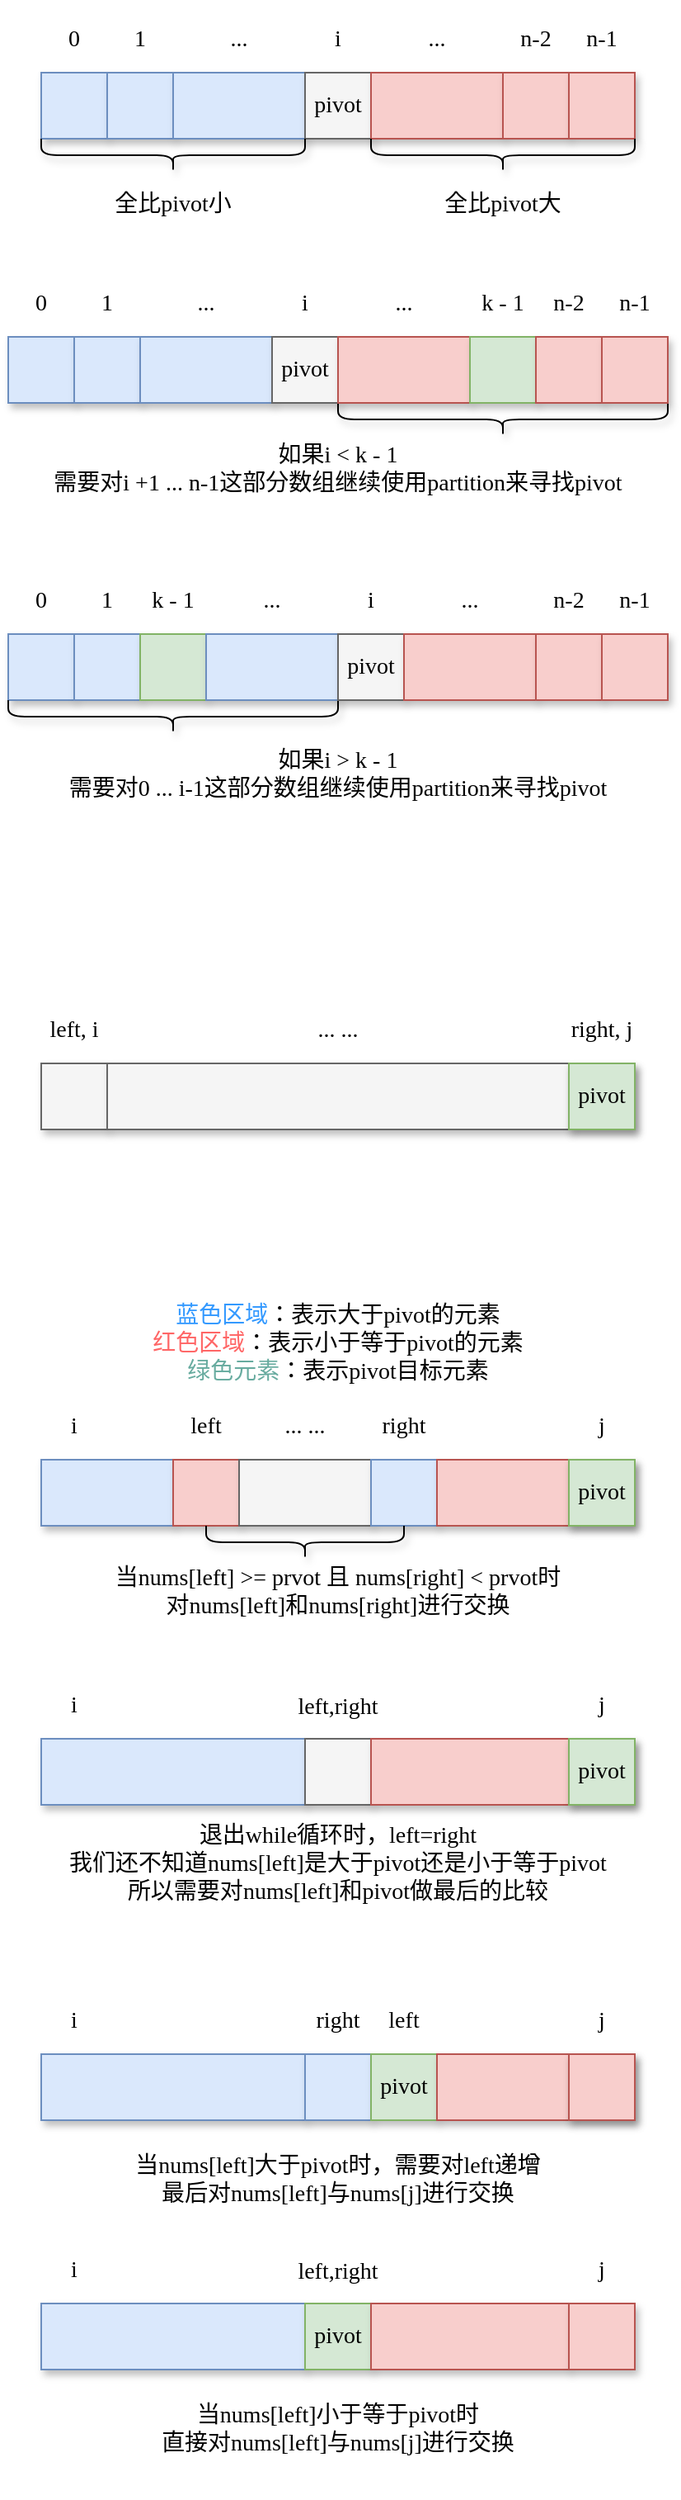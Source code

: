 <mxfile version="16.1.0" type="github">
  <diagram id="rwOtDcwWvdihoHaZgd4A" name="第 1 页">
    <mxGraphModel dx="947" dy="502" grid="1" gridSize="10" guides="1" tooltips="1" connect="1" arrows="1" fold="1" page="1" pageScale="1" pageWidth="827" pageHeight="1169" background="#ffffff" math="0" shadow="0">
      <root>
        <mxCell id="0" />
        <mxCell id="1" parent="0" />
        <mxCell id="vkc_qpuaFF8Upc0yJlBS-146" value="" style="rounded=0;whiteSpace=wrap;html=1;fillColor=#dae8fc;strokeColor=#6c8ebf;shadow=1;" vertex="1" parent="1">
          <mxGeometry x="240" y="1400" width="160" height="40" as="geometry" />
        </mxCell>
        <mxCell id="vkc_qpuaFF8Upc0yJlBS-147" value="" style="rounded=0;whiteSpace=wrap;html=1;fillColor=#dae8fc;strokeColor=#6c8ebf;shadow=1;" vertex="1" parent="1">
          <mxGeometry x="400" y="1400" width="40" height="40" as="geometry" />
        </mxCell>
        <mxCell id="vkc_qpuaFF8Upc0yJlBS-156" value="&lt;span style=&quot;font-family: &amp;#34;comic sans ms&amp;#34; ; font-size: 14px&quot;&gt;pivot&lt;/span&gt;" style="rounded=0;whiteSpace=wrap;html=1;fillColor=#d5e8d4;strokeColor=#82b366;shadow=1;" vertex="1" parent="1">
          <mxGeometry x="440" y="1400" width="40" height="40" as="geometry" />
        </mxCell>
        <mxCell id="vkc_qpuaFF8Upc0yJlBS-104" value="" style="rounded=0;whiteSpace=wrap;html=1;fillColor=#dae8fc;strokeColor=#6c8ebf;shadow=1;" vertex="1" parent="1">
          <mxGeometry x="240" y="1040" width="80" height="40" as="geometry" />
        </mxCell>
        <mxCell id="vkc_qpuaFF8Upc0yJlBS-112" value="" style="rounded=0;whiteSpace=wrap;html=1;fillColor=#f8cecc;strokeColor=#b85450;shadow=1;" vertex="1" parent="1">
          <mxGeometry x="320" y="1040" width="40" height="40" as="geometry" />
        </mxCell>
        <mxCell id="vkc_qpuaFF8Upc0yJlBS-105" value="" style="rounded=0;whiteSpace=wrap;html=1;fillColor=#f5f5f5;fontColor=#333333;strokeColor=#666666;shadow=1;" vertex="1" parent="1">
          <mxGeometry x="360" y="1040" width="80" height="40" as="geometry" />
        </mxCell>
        <mxCell id="vkc_qpuaFF8Upc0yJlBS-113" value="" style="rounded=0;whiteSpace=wrap;html=1;fillColor=#dae8fc;strokeColor=#6c8ebf;shadow=1;" vertex="1" parent="1">
          <mxGeometry x="440" y="1040" width="40" height="40" as="geometry" />
        </mxCell>
        <mxCell id="vkc_qpuaFF8Upc0yJlBS-111" value="" style="rounded=0;whiteSpace=wrap;html=1;fillColor=#f8cecc;strokeColor=#b85450;shadow=1;" vertex="1" parent="1">
          <mxGeometry x="480" y="1040" width="80" height="40" as="geometry" />
        </mxCell>
        <mxCell id="vkc_qpuaFF8Upc0yJlBS-43" value="" style="rounded=0;whiteSpace=wrap;html=1;fillColor=#dae8fc;strokeColor=#6c8ebf;shadow=1;" vertex="1" parent="1">
          <mxGeometry x="220" y="540" width="40" height="40" as="geometry" />
        </mxCell>
        <mxCell id="vkc_qpuaFF8Upc0yJlBS-44" value="" style="rounded=0;whiteSpace=wrap;html=1;fillColor=#dae8fc;strokeColor=#6c8ebf;shadow=1;" vertex="1" parent="1">
          <mxGeometry x="260" y="540" width="40" height="40" as="geometry" />
        </mxCell>
        <mxCell id="vkc_qpuaFF8Upc0yJlBS-60" value="" style="rounded=0;whiteSpace=wrap;html=1;fillColor=#d5e8d4;strokeColor=#82b366;shadow=1;" vertex="1" parent="1">
          <mxGeometry x="300" y="540" width="40" height="40" as="geometry" />
        </mxCell>
        <mxCell id="vkc_qpuaFF8Upc0yJlBS-1" value="" style="rounded=0;whiteSpace=wrap;html=1;fillColor=#dae8fc;strokeColor=#6c8ebf;shadow=1;" vertex="1" parent="1">
          <mxGeometry x="240" y="200" width="40" height="40" as="geometry" />
        </mxCell>
        <mxCell id="vkc_qpuaFF8Upc0yJlBS-5" value="" style="rounded=0;whiteSpace=wrap;html=1;fillColor=#dae8fc;strokeColor=#6c8ebf;shadow=1;" vertex="1" parent="1">
          <mxGeometry x="280" y="200" width="40" height="40" as="geometry" />
        </mxCell>
        <mxCell id="vkc_qpuaFF8Upc0yJlBS-6" value="" style="rounded=0;whiteSpace=wrap;html=1;fillColor=#dae8fc;strokeColor=#6c8ebf;shadow=1;" vertex="1" parent="1">
          <mxGeometry x="320" y="200" width="80" height="40" as="geometry" />
        </mxCell>
        <mxCell id="vkc_qpuaFF8Upc0yJlBS-2" value="" style="rounded=0;whiteSpace=wrap;html=1;fillColor=#f5f5f5;fontColor=#333333;strokeColor=#666666;shadow=1;" vertex="1" parent="1">
          <mxGeometry x="400" y="200" width="40" height="40" as="geometry" />
        </mxCell>
        <mxCell id="vkc_qpuaFF8Upc0yJlBS-8" value="" style="rounded=0;whiteSpace=wrap;html=1;fillColor=#f8cecc;strokeColor=#b85450;shadow=1;" vertex="1" parent="1">
          <mxGeometry x="440" y="200" width="80" height="40" as="geometry" />
        </mxCell>
        <mxCell id="vkc_qpuaFF8Upc0yJlBS-9" value="" style="rounded=0;whiteSpace=wrap;html=1;fillColor=#f8cecc;strokeColor=#b85450;shadow=1;" vertex="1" parent="1">
          <mxGeometry x="520" y="200" width="40" height="40" as="geometry" />
        </mxCell>
        <mxCell id="vkc_qpuaFF8Upc0yJlBS-10" value="" style="rounded=0;whiteSpace=wrap;html=1;fillColor=#f8cecc;strokeColor=#b85450;shadow=1;" vertex="1" parent="1">
          <mxGeometry x="560" y="200" width="40" height="40" as="geometry" />
        </mxCell>
        <mxCell id="vkc_qpuaFF8Upc0yJlBS-11" value="0" style="text;html=1;strokeColor=none;fillColor=none;align=center;verticalAlign=middle;whiteSpace=wrap;rounded=0;shadow=1;fontFamily=Comic Sans MS;fontSize=14;" vertex="1" parent="1">
          <mxGeometry x="240" y="160" width="40" height="40" as="geometry" />
        </mxCell>
        <mxCell id="vkc_qpuaFF8Upc0yJlBS-12" value="1" style="text;html=1;strokeColor=none;fillColor=none;align=center;verticalAlign=middle;whiteSpace=wrap;rounded=0;shadow=1;fontFamily=Comic Sans MS;fontSize=14;" vertex="1" parent="1">
          <mxGeometry x="280" y="160" width="40" height="40" as="geometry" />
        </mxCell>
        <mxCell id="vkc_qpuaFF8Upc0yJlBS-14" value="..." style="text;html=1;strokeColor=none;fillColor=none;align=center;verticalAlign=middle;whiteSpace=wrap;rounded=0;shadow=1;fontFamily=Comic Sans MS;fontSize=14;" vertex="1" parent="1">
          <mxGeometry x="320" y="160" width="80" height="40" as="geometry" />
        </mxCell>
        <mxCell id="vkc_qpuaFF8Upc0yJlBS-15" value="i" style="text;html=1;strokeColor=none;fillColor=none;align=center;verticalAlign=middle;whiteSpace=wrap;rounded=0;shadow=1;fontFamily=Comic Sans MS;fontSize=14;" vertex="1" parent="1">
          <mxGeometry x="400" y="160" width="40" height="40" as="geometry" />
        </mxCell>
        <mxCell id="vkc_qpuaFF8Upc0yJlBS-16" value="..." style="text;html=1;strokeColor=none;fillColor=none;align=center;verticalAlign=middle;whiteSpace=wrap;rounded=0;shadow=1;fontFamily=Comic Sans MS;fontSize=14;" vertex="1" parent="1">
          <mxGeometry x="440" y="160" width="80" height="40" as="geometry" />
        </mxCell>
        <mxCell id="vkc_qpuaFF8Upc0yJlBS-18" value="n-2" style="text;html=1;strokeColor=none;fillColor=none;align=center;verticalAlign=middle;whiteSpace=wrap;rounded=0;shadow=1;fontFamily=Comic Sans MS;fontSize=14;" vertex="1" parent="1">
          <mxGeometry x="520" y="160" width="40" height="40" as="geometry" />
        </mxCell>
        <mxCell id="vkc_qpuaFF8Upc0yJlBS-19" value="n-1" style="text;html=1;strokeColor=none;fillColor=none;align=center;verticalAlign=middle;whiteSpace=wrap;rounded=0;shadow=1;fontFamily=Comic Sans MS;fontSize=14;" vertex="1" parent="1">
          <mxGeometry x="560" y="160" width="40" height="40" as="geometry" />
        </mxCell>
        <mxCell id="vkc_qpuaFF8Upc0yJlBS-4" value="&lt;div class=&quot;okr-block-clipboard&quot;&gt;&lt;/div&gt;&lt;div&gt;&lt;font face=&quot;Comic Sans MS&quot; style=&quot;font-size: 14px&quot;&gt;pivot&lt;/font&gt;&lt;/div&gt;" style="text;html=1;strokeColor=none;fillColor=none;align=center;verticalAlign=middle;whiteSpace=wrap;rounded=0;shadow=1;" vertex="1" parent="1">
          <mxGeometry x="400" y="200" width="40" height="40" as="geometry" />
        </mxCell>
        <mxCell id="vkc_qpuaFF8Upc0yJlBS-20" value="" style="shape=curlyBracket;whiteSpace=wrap;html=1;rounded=1;shadow=1;fontFamily=Comic Sans MS;fontSize=14;rotation=-90;" vertex="1" parent="1">
          <mxGeometry x="510" y="310" width="20" height="200" as="geometry" />
        </mxCell>
        <mxCell id="vkc_qpuaFF8Upc0yJlBS-21" value="如果i &amp;lt; k - 1&lt;br&gt;需要对i +1 ... n-1这部分数组继续使用&lt;span&gt;partition来寻找&lt;/span&gt;pivot&lt;div class=&quot;okr-block-clipboard&quot;&gt;&lt;/div&gt;" style="text;html=1;strokeColor=none;fillColor=none;align=center;verticalAlign=middle;whiteSpace=wrap;rounded=0;shadow=1;fontFamily=Comic Sans MS;fontSize=14;" vertex="1" parent="1">
          <mxGeometry x="220" y="420" width="400" height="40" as="geometry" />
        </mxCell>
        <mxCell id="vkc_qpuaFF8Upc0yJlBS-22" value="" style="rounded=0;whiteSpace=wrap;html=1;fillColor=#dae8fc;strokeColor=#6c8ebf;shadow=1;" vertex="1" parent="1">
          <mxGeometry x="220" y="360" width="40" height="40" as="geometry" />
        </mxCell>
        <mxCell id="vkc_qpuaFF8Upc0yJlBS-23" value="" style="rounded=0;whiteSpace=wrap;html=1;fillColor=#dae8fc;strokeColor=#6c8ebf;shadow=1;" vertex="1" parent="1">
          <mxGeometry x="260" y="360" width="40" height="40" as="geometry" />
        </mxCell>
        <mxCell id="vkc_qpuaFF8Upc0yJlBS-24" value="" style="rounded=0;whiteSpace=wrap;html=1;fillColor=#dae8fc;strokeColor=#6c8ebf;shadow=1;" vertex="1" parent="1">
          <mxGeometry x="300" y="360" width="80" height="40" as="geometry" />
        </mxCell>
        <mxCell id="vkc_qpuaFF8Upc0yJlBS-25" value="" style="rounded=0;whiteSpace=wrap;html=1;fillColor=#f5f5f5;fontColor=#333333;strokeColor=#666666;shadow=1;" vertex="1" parent="1">
          <mxGeometry x="380" y="360" width="40" height="40" as="geometry" />
        </mxCell>
        <mxCell id="vkc_qpuaFF8Upc0yJlBS-26" value="" style="rounded=0;whiteSpace=wrap;html=1;fillColor=#f8cecc;strokeColor=#b85450;shadow=1;" vertex="1" parent="1">
          <mxGeometry x="420" y="360" width="80" height="40" as="geometry" />
        </mxCell>
        <mxCell id="vkc_qpuaFF8Upc0yJlBS-29" value="0" style="text;html=1;strokeColor=none;fillColor=none;align=center;verticalAlign=middle;whiteSpace=wrap;rounded=0;shadow=1;fontFamily=Comic Sans MS;fontSize=14;" vertex="1" parent="1">
          <mxGeometry x="220" y="320" width="40" height="40" as="geometry" />
        </mxCell>
        <mxCell id="vkc_qpuaFF8Upc0yJlBS-30" value="1" style="text;html=1;strokeColor=none;fillColor=none;align=center;verticalAlign=middle;whiteSpace=wrap;rounded=0;shadow=1;fontFamily=Comic Sans MS;fontSize=14;" vertex="1" parent="1">
          <mxGeometry x="260" y="320" width="40" height="40" as="geometry" />
        </mxCell>
        <mxCell id="vkc_qpuaFF8Upc0yJlBS-31" value="..." style="text;html=1;strokeColor=none;fillColor=none;align=center;verticalAlign=middle;whiteSpace=wrap;rounded=0;shadow=1;fontFamily=Comic Sans MS;fontSize=14;" vertex="1" parent="1">
          <mxGeometry x="300" y="320" width="80" height="40" as="geometry" />
        </mxCell>
        <mxCell id="vkc_qpuaFF8Upc0yJlBS-32" value="i" style="text;html=1;strokeColor=none;fillColor=none;align=center;verticalAlign=middle;whiteSpace=wrap;rounded=0;shadow=1;fontFamily=Comic Sans MS;fontSize=14;" vertex="1" parent="1">
          <mxGeometry x="380" y="320" width="40" height="40" as="geometry" />
        </mxCell>
        <mxCell id="vkc_qpuaFF8Upc0yJlBS-33" value="..." style="text;html=1;strokeColor=none;fillColor=none;align=center;verticalAlign=middle;whiteSpace=wrap;rounded=0;shadow=1;fontFamily=Comic Sans MS;fontSize=14;" vertex="1" parent="1">
          <mxGeometry x="420" y="320" width="80" height="40" as="geometry" />
        </mxCell>
        <mxCell id="vkc_qpuaFF8Upc0yJlBS-34" value="n-2" style="text;html=1;strokeColor=none;fillColor=none;align=center;verticalAlign=middle;whiteSpace=wrap;rounded=0;shadow=1;fontFamily=Comic Sans MS;fontSize=14;" vertex="1" parent="1">
          <mxGeometry x="540" y="320" width="40" height="40" as="geometry" />
        </mxCell>
        <mxCell id="vkc_qpuaFF8Upc0yJlBS-35" value="n-1" style="text;html=1;strokeColor=none;fillColor=none;align=center;verticalAlign=middle;whiteSpace=wrap;rounded=0;shadow=1;fontFamily=Comic Sans MS;fontSize=14;" vertex="1" parent="1">
          <mxGeometry x="580" y="320" width="40" height="40" as="geometry" />
        </mxCell>
        <mxCell id="vkc_qpuaFF8Upc0yJlBS-36" value="&lt;div class=&quot;okr-block-clipboard&quot;&gt;&lt;/div&gt;&lt;div&gt;&lt;font face=&quot;Comic Sans MS&quot; style=&quot;font-size: 14px&quot;&gt;pivot&lt;/font&gt;&lt;/div&gt;" style="text;html=1;strokeColor=none;fillColor=none;align=center;verticalAlign=middle;whiteSpace=wrap;rounded=0;shadow=1;" vertex="1" parent="1">
          <mxGeometry x="380" y="360" width="40" height="40" as="geometry" />
        </mxCell>
        <mxCell id="vkc_qpuaFF8Upc0yJlBS-38" value="" style="rounded=0;whiteSpace=wrap;html=1;fillColor=#d5e8d4;strokeColor=#82b366;shadow=1;" vertex="1" parent="1">
          <mxGeometry x="500" y="360" width="40" height="40" as="geometry" />
        </mxCell>
        <mxCell id="vkc_qpuaFF8Upc0yJlBS-27" value="" style="rounded=0;whiteSpace=wrap;html=1;fillColor=#f8cecc;strokeColor=#b85450;shadow=1;" vertex="1" parent="1">
          <mxGeometry x="540" y="360" width="40" height="40" as="geometry" />
        </mxCell>
        <mxCell id="vkc_qpuaFF8Upc0yJlBS-28" value="" style="rounded=0;whiteSpace=wrap;html=1;fillColor=#f8cecc;strokeColor=#b85450;shadow=1;" vertex="1" parent="1">
          <mxGeometry x="580" y="360" width="40" height="40" as="geometry" />
        </mxCell>
        <mxCell id="vkc_qpuaFF8Upc0yJlBS-39" value="k - 1" style="text;html=1;strokeColor=none;fillColor=none;align=center;verticalAlign=middle;whiteSpace=wrap;rounded=0;shadow=1;fontFamily=Comic Sans MS;fontSize=14;" vertex="1" parent="1">
          <mxGeometry x="500" y="320" width="40" height="40" as="geometry" />
        </mxCell>
        <mxCell id="vkc_qpuaFF8Upc0yJlBS-41" value="" style="shape=curlyBracket;whiteSpace=wrap;html=1;rounded=1;shadow=1;fontFamily=Comic Sans MS;fontSize=14;rotation=-90;" vertex="1" parent="1">
          <mxGeometry x="310" y="490" width="20" height="200" as="geometry" />
        </mxCell>
        <mxCell id="vkc_qpuaFF8Upc0yJlBS-42" value="如果i &amp;gt; k - 1&lt;br&gt;需要对0 ... i-1这部分数组继续使用&lt;span&gt;partition来寻找&lt;/span&gt;pivot&lt;div class=&quot;okr-block-clipboard&quot;&gt;&lt;/div&gt;" style="text;html=1;strokeColor=none;fillColor=none;align=center;verticalAlign=middle;whiteSpace=wrap;rounded=0;shadow=1;fontFamily=Comic Sans MS;fontSize=14;" vertex="1" parent="1">
          <mxGeometry x="220" y="605" width="400" height="40" as="geometry" />
        </mxCell>
        <mxCell id="vkc_qpuaFF8Upc0yJlBS-45" value="" style="rounded=0;whiteSpace=wrap;html=1;fillColor=#dae8fc;strokeColor=#6c8ebf;shadow=1;" vertex="1" parent="1">
          <mxGeometry x="340" y="540" width="80" height="40" as="geometry" />
        </mxCell>
        <mxCell id="vkc_qpuaFF8Upc0yJlBS-46" value="" style="rounded=0;whiteSpace=wrap;html=1;fillColor=#f5f5f5;fontColor=#333333;strokeColor=#666666;shadow=1;" vertex="1" parent="1">
          <mxGeometry x="420" y="540" width="40" height="40" as="geometry" />
        </mxCell>
        <mxCell id="vkc_qpuaFF8Upc0yJlBS-47" value="" style="rounded=0;whiteSpace=wrap;html=1;fillColor=#f8cecc;strokeColor=#b85450;shadow=1;" vertex="1" parent="1">
          <mxGeometry x="460" y="540" width="80" height="40" as="geometry" />
        </mxCell>
        <mxCell id="vkc_qpuaFF8Upc0yJlBS-48" value="0" style="text;html=1;strokeColor=none;fillColor=none;align=center;verticalAlign=middle;whiteSpace=wrap;rounded=0;shadow=1;fontFamily=Comic Sans MS;fontSize=14;" vertex="1" parent="1">
          <mxGeometry x="220" y="500" width="40" height="40" as="geometry" />
        </mxCell>
        <mxCell id="vkc_qpuaFF8Upc0yJlBS-49" value="1" style="text;html=1;strokeColor=none;fillColor=none;align=center;verticalAlign=middle;whiteSpace=wrap;rounded=0;shadow=1;fontFamily=Comic Sans MS;fontSize=14;" vertex="1" parent="1">
          <mxGeometry x="260" y="500" width="40" height="40" as="geometry" />
        </mxCell>
        <mxCell id="vkc_qpuaFF8Upc0yJlBS-50" value="..." style="text;html=1;strokeColor=none;fillColor=none;align=center;verticalAlign=middle;whiteSpace=wrap;rounded=0;shadow=1;fontFamily=Comic Sans MS;fontSize=14;" vertex="1" parent="1">
          <mxGeometry x="340" y="500" width="80" height="40" as="geometry" />
        </mxCell>
        <mxCell id="vkc_qpuaFF8Upc0yJlBS-51" value="i" style="text;html=1;strokeColor=none;fillColor=none;align=center;verticalAlign=middle;whiteSpace=wrap;rounded=0;shadow=1;fontFamily=Comic Sans MS;fontSize=14;" vertex="1" parent="1">
          <mxGeometry x="420" y="500" width="40" height="40" as="geometry" />
        </mxCell>
        <mxCell id="vkc_qpuaFF8Upc0yJlBS-52" value="..." style="text;html=1;strokeColor=none;fillColor=none;align=center;verticalAlign=middle;whiteSpace=wrap;rounded=0;shadow=1;fontFamily=Comic Sans MS;fontSize=14;" vertex="1" parent="1">
          <mxGeometry x="460" y="500" width="80" height="40" as="geometry" />
        </mxCell>
        <mxCell id="vkc_qpuaFF8Upc0yJlBS-53" value="n-2" style="text;html=1;strokeColor=none;fillColor=none;align=center;verticalAlign=middle;whiteSpace=wrap;rounded=0;shadow=1;fontFamily=Comic Sans MS;fontSize=14;" vertex="1" parent="1">
          <mxGeometry x="540" y="500" width="40" height="40" as="geometry" />
        </mxCell>
        <mxCell id="vkc_qpuaFF8Upc0yJlBS-54" value="n-1" style="text;html=1;strokeColor=none;fillColor=none;align=center;verticalAlign=middle;whiteSpace=wrap;rounded=0;shadow=1;fontFamily=Comic Sans MS;fontSize=14;" vertex="1" parent="1">
          <mxGeometry x="580" y="500" width="40" height="40" as="geometry" />
        </mxCell>
        <mxCell id="vkc_qpuaFF8Upc0yJlBS-55" value="&lt;div class=&quot;okr-block-clipboard&quot;&gt;&lt;/div&gt;&lt;div&gt;&lt;font face=&quot;Comic Sans MS&quot; style=&quot;font-size: 14px&quot;&gt;pivot&lt;/font&gt;&lt;/div&gt;" style="text;html=1;strokeColor=none;fillColor=none;align=center;verticalAlign=middle;whiteSpace=wrap;rounded=0;shadow=1;" vertex="1" parent="1">
          <mxGeometry x="420" y="540" width="40" height="40" as="geometry" />
        </mxCell>
        <mxCell id="vkc_qpuaFF8Upc0yJlBS-57" value="" style="rounded=0;whiteSpace=wrap;html=1;fillColor=#f8cecc;strokeColor=#b85450;shadow=1;" vertex="1" parent="1">
          <mxGeometry x="540" y="540" width="40" height="40" as="geometry" />
        </mxCell>
        <mxCell id="vkc_qpuaFF8Upc0yJlBS-58" value="" style="rounded=0;whiteSpace=wrap;html=1;fillColor=#f8cecc;strokeColor=#b85450;shadow=1;" vertex="1" parent="1">
          <mxGeometry x="580" y="540" width="40" height="40" as="geometry" />
        </mxCell>
        <mxCell id="vkc_qpuaFF8Upc0yJlBS-59" value="k - 1" style="text;html=1;strokeColor=none;fillColor=none;align=center;verticalAlign=middle;whiteSpace=wrap;rounded=0;shadow=1;fontFamily=Comic Sans MS;fontSize=14;" vertex="1" parent="1">
          <mxGeometry x="300" y="500" width="40" height="40" as="geometry" />
        </mxCell>
        <mxCell id="vkc_qpuaFF8Upc0yJlBS-61" value="" style="shape=curlyBracket;whiteSpace=wrap;html=1;rounded=1;shadow=1;fontFamily=Comic Sans MS;fontSize=14;rotation=-90;" vertex="1" parent="1">
          <mxGeometry x="310" y="170" width="20" height="160" as="geometry" />
        </mxCell>
        <mxCell id="vkc_qpuaFF8Upc0yJlBS-62" value="" style="shape=curlyBracket;whiteSpace=wrap;html=1;rounded=1;shadow=1;fontFamily=Comic Sans MS;fontSize=14;rotation=-90;" vertex="1" parent="1">
          <mxGeometry x="510" y="170" width="20" height="160" as="geometry" />
        </mxCell>
        <mxCell id="vkc_qpuaFF8Upc0yJlBS-63" value="全比pivot小" style="text;html=1;strokeColor=none;fillColor=none;align=center;verticalAlign=middle;whiteSpace=wrap;rounded=0;shadow=1;fontFamily=Comic Sans MS;fontSize=14;" vertex="1" parent="1">
          <mxGeometry x="240" y="260" width="160" height="40" as="geometry" />
        </mxCell>
        <mxCell id="vkc_qpuaFF8Upc0yJlBS-64" value="全比pivot大" style="text;html=1;strokeColor=none;fillColor=none;align=center;verticalAlign=middle;whiteSpace=wrap;rounded=0;shadow=1;fontFamily=Comic Sans MS;fontSize=14;" vertex="1" parent="1">
          <mxGeometry x="440" y="260" width="160" height="40" as="geometry" />
        </mxCell>
        <mxCell id="vkc_qpuaFF8Upc0yJlBS-84" value="" style="rounded=0;whiteSpace=wrap;html=1;fillColor=#f5f5f5;strokeColor=#666666;shadow=1;fontColor=#333333;" vertex="1" parent="1">
          <mxGeometry x="240" y="800" width="40" height="40" as="geometry" />
        </mxCell>
        <mxCell id="vkc_qpuaFF8Upc0yJlBS-87" value="" style="rounded=0;whiteSpace=wrap;html=1;fillColor=#f5f5f5;fontColor=#333333;strokeColor=#666666;shadow=1;" vertex="1" parent="1">
          <mxGeometry x="280" y="800" width="280" height="40" as="geometry" />
        </mxCell>
        <mxCell id="vkc_qpuaFF8Upc0yJlBS-93" value="left, i" style="text;html=1;strokeColor=none;fillColor=none;align=center;verticalAlign=middle;whiteSpace=wrap;rounded=0;shadow=1;fontFamily=Comic Sans MS;fontSize=14;" vertex="1" parent="1">
          <mxGeometry x="220" y="760" width="80" height="40" as="geometry" />
        </mxCell>
        <mxCell id="vkc_qpuaFF8Upc0yJlBS-94" value="... ..." style="text;html=1;strokeColor=none;fillColor=none;align=center;verticalAlign=middle;whiteSpace=wrap;rounded=0;shadow=1;fontFamily=Comic Sans MS;fontSize=14;" vertex="1" parent="1">
          <mxGeometry x="280" y="760" width="280" height="40" as="geometry" />
        </mxCell>
        <mxCell id="vkc_qpuaFF8Upc0yJlBS-95" value="right, j" style="text;html=1;strokeColor=none;fillColor=none;align=center;verticalAlign=middle;whiteSpace=wrap;rounded=0;shadow=1;fontFamily=Comic Sans MS;fontSize=14;" vertex="1" parent="1">
          <mxGeometry x="540" y="760" width="80" height="40" as="geometry" />
        </mxCell>
        <mxCell id="vkc_qpuaFF8Upc0yJlBS-103" value="" style="rounded=0;whiteSpace=wrap;html=1;fillColor=#e1d5e7;strokeColor=#9673a6;shadow=1;" vertex="1" parent="1">
          <mxGeometry x="560" y="800" width="40" height="40" as="geometry" />
        </mxCell>
        <mxCell id="vkc_qpuaFF8Upc0yJlBS-98" value="&lt;div class=&quot;okr-block-clipboard&quot;&gt;&lt;/div&gt;&lt;div&gt;&lt;font face=&quot;Comic Sans MS&quot; style=&quot;font-size: 14px&quot;&gt;pivot&lt;/font&gt;&lt;/div&gt;" style="text;html=1;strokeColor=#82b366;fillColor=#d5e8d4;align=center;verticalAlign=middle;whiteSpace=wrap;rounded=0;shadow=1;" vertex="1" parent="1">
          <mxGeometry x="560" y="800" width="40" height="40" as="geometry" />
        </mxCell>
        <mxCell id="vkc_qpuaFF8Upc0yJlBS-106" value="left" style="text;html=1;strokeColor=none;fillColor=none;align=center;verticalAlign=middle;whiteSpace=wrap;rounded=0;shadow=1;fontFamily=Comic Sans MS;fontSize=14;" vertex="1" parent="1">
          <mxGeometry x="320" y="1000" width="40" height="40" as="geometry" />
        </mxCell>
        <mxCell id="vkc_qpuaFF8Upc0yJlBS-107" value="... ..." style="text;html=1;strokeColor=none;fillColor=none;align=center;verticalAlign=middle;whiteSpace=wrap;rounded=0;shadow=1;fontFamily=Comic Sans MS;fontSize=14;" vertex="1" parent="1">
          <mxGeometry x="360" y="1000" width="80" height="40" as="geometry" />
        </mxCell>
        <mxCell id="vkc_qpuaFF8Upc0yJlBS-108" value="right" style="text;html=1;strokeColor=none;fillColor=none;align=center;verticalAlign=middle;whiteSpace=wrap;rounded=0;shadow=1;fontFamily=Comic Sans MS;fontSize=14;" vertex="1" parent="1">
          <mxGeometry x="440" y="1000" width="40" height="40" as="geometry" />
        </mxCell>
        <mxCell id="vkc_qpuaFF8Upc0yJlBS-109" value="" style="rounded=0;whiteSpace=wrap;html=1;fillColor=#e1d5e7;strokeColor=#9673a6;shadow=1;" vertex="1" parent="1">
          <mxGeometry x="560" y="1040" width="40" height="40" as="geometry" />
        </mxCell>
        <mxCell id="vkc_qpuaFF8Upc0yJlBS-110" value="&lt;div class=&quot;okr-block-clipboard&quot;&gt;&lt;/div&gt;&lt;div&gt;&lt;font face=&quot;Comic Sans MS&quot; style=&quot;font-size: 14px&quot;&gt;pivot&lt;/font&gt;&lt;/div&gt;" style="text;html=1;strokeColor=#82b366;fillColor=#d5e8d4;align=center;verticalAlign=middle;whiteSpace=wrap;rounded=0;shadow=1;" vertex="1" parent="1">
          <mxGeometry x="560" y="1040" width="40" height="40" as="geometry" />
        </mxCell>
        <mxCell id="vkc_qpuaFF8Upc0yJlBS-114" value="" style="shape=curlyBracket;whiteSpace=wrap;html=1;rounded=1;shadow=1;fontFamily=Comic Sans MS;fontSize=14;rotation=-90;" vertex="1" parent="1">
          <mxGeometry x="390" y="1030" width="20" height="120" as="geometry" />
        </mxCell>
        <mxCell id="vkc_qpuaFF8Upc0yJlBS-115" value="当nums[left] &amp;gt;= prvot 且 nums[right] &amp;lt; prvot时&lt;br&gt;对nums[left]和nums[right]进行交换" style="text;html=1;strokeColor=none;fillColor=none;align=center;verticalAlign=middle;whiteSpace=wrap;rounded=0;shadow=1;fontFamily=Comic Sans MS;fontSize=14;" vertex="1" parent="1">
          <mxGeometry x="240" y="1100" width="360" height="40" as="geometry" />
        </mxCell>
        <mxCell id="vkc_qpuaFF8Upc0yJlBS-117" value="j" style="text;html=1;strokeColor=none;fillColor=none;align=center;verticalAlign=middle;whiteSpace=wrap;rounded=0;shadow=1;fontFamily=Comic Sans MS;fontSize=14;" vertex="1" parent="1">
          <mxGeometry x="560" y="1000" width="40" height="40" as="geometry" />
        </mxCell>
        <mxCell id="vkc_qpuaFF8Upc0yJlBS-121" value="&lt;div class=&quot;okr-block-clipboard&quot;&gt;&lt;/div&gt;&lt;div&gt;&lt;font color=&quot;#3399ff&quot;&gt;蓝色区域&lt;/font&gt;：表示大于pivot的元素&lt;br&gt;&lt;/div&gt;&lt;div&gt;&lt;font color=&quot;#ff6666&quot;&gt;红色区域&lt;/font&gt;：表示小于等于pivot的元素&lt;br&gt;&lt;/div&gt;&lt;div&gt;&lt;font color=&quot;#67ab9f&quot;&gt;绿色元素&lt;/font&gt;：表示pivot目标元素&lt;/div&gt;" style="text;html=1;strokeColor=none;fillColor=none;align=center;verticalAlign=middle;whiteSpace=wrap;rounded=0;shadow=1;fontFamily=Comic Sans MS;fontSize=14;" vertex="1" parent="1">
          <mxGeometry x="280" y="930" width="280" height="80" as="geometry" />
        </mxCell>
        <mxCell id="vkc_qpuaFF8Upc0yJlBS-122" value="" style="rounded=0;whiteSpace=wrap;html=1;fillColor=#dae8fc;strokeColor=#6c8ebf;shadow=1;" vertex="1" parent="1">
          <mxGeometry x="240" y="1209" width="160" height="40" as="geometry" />
        </mxCell>
        <mxCell id="vkc_qpuaFF8Upc0yJlBS-124" value="" style="rounded=0;whiteSpace=wrap;html=1;fillColor=#f5f5f5;fontColor=#333333;strokeColor=#666666;shadow=1;" vertex="1" parent="1">
          <mxGeometry x="400" y="1209" width="40" height="40" as="geometry" />
        </mxCell>
        <mxCell id="vkc_qpuaFF8Upc0yJlBS-126" value="" style="rounded=0;whiteSpace=wrap;html=1;fillColor=#f8cecc;strokeColor=#b85450;shadow=1;" vertex="1" parent="1">
          <mxGeometry x="440" y="1209" width="120" height="40" as="geometry" />
        </mxCell>
        <mxCell id="vkc_qpuaFF8Upc0yJlBS-129" value="left,right" style="text;html=1;strokeColor=none;fillColor=none;align=center;verticalAlign=middle;whiteSpace=wrap;rounded=0;shadow=1;fontFamily=Comic Sans MS;fontSize=14;" vertex="1" parent="1">
          <mxGeometry x="380" y="1169" width="80" height="41" as="geometry" />
        </mxCell>
        <mxCell id="vkc_qpuaFF8Upc0yJlBS-130" value="" style="rounded=0;whiteSpace=wrap;html=1;fillColor=#e1d5e7;strokeColor=#9673a6;shadow=1;" vertex="1" parent="1">
          <mxGeometry x="560" y="1209" width="40" height="40" as="geometry" />
        </mxCell>
        <mxCell id="vkc_qpuaFF8Upc0yJlBS-131" value="&lt;div class=&quot;okr-block-clipboard&quot;&gt;&lt;/div&gt;&lt;div&gt;&lt;font face=&quot;Comic Sans MS&quot; style=&quot;font-size: 14px&quot;&gt;pivot&lt;/font&gt;&lt;/div&gt;" style="text;html=1;strokeColor=#82b366;fillColor=#d5e8d4;align=center;verticalAlign=middle;whiteSpace=wrap;rounded=0;shadow=1;" vertex="1" parent="1">
          <mxGeometry x="560" y="1209" width="40" height="40" as="geometry" />
        </mxCell>
        <mxCell id="vkc_qpuaFF8Upc0yJlBS-134" value="j" style="text;html=1;strokeColor=none;fillColor=none;align=center;verticalAlign=middle;whiteSpace=wrap;rounded=0;shadow=1;fontFamily=Comic Sans MS;fontSize=14;" vertex="1" parent="1">
          <mxGeometry x="560" y="1169" width="40" height="40" as="geometry" />
        </mxCell>
        <mxCell id="vkc_qpuaFF8Upc0yJlBS-135" value="i" style="text;html=1;strokeColor=none;fillColor=none;align=center;verticalAlign=middle;whiteSpace=wrap;rounded=0;shadow=1;fontFamily=Comic Sans MS;fontSize=14;" vertex="1" parent="1">
          <mxGeometry x="240" y="1169" width="40" height="40" as="geometry" />
        </mxCell>
        <mxCell id="vkc_qpuaFF8Upc0yJlBS-136" value="i" style="text;html=1;strokeColor=none;fillColor=none;align=center;verticalAlign=middle;whiteSpace=wrap;rounded=0;shadow=1;fontFamily=Comic Sans MS;fontSize=14;" vertex="1" parent="1">
          <mxGeometry x="240" y="1000" width="40" height="40" as="geometry" />
        </mxCell>
        <mxCell id="vkc_qpuaFF8Upc0yJlBS-137" value="退出while循环时，left=right&lt;br&gt;我们还不知道nums[left]是大于pivot还是小于等于pivot&lt;br&gt;所以需要对&lt;span&gt;nums[left]和pivot做最后的比较&lt;/span&gt;&lt;div class=&quot;okr-block-clipboard&quot;&gt;&lt;/div&gt;" style="text;html=1;strokeColor=none;fillColor=none;align=center;verticalAlign=middle;whiteSpace=wrap;rounded=0;shadow=1;fontFamily=Comic Sans MS;fontSize=14;" vertex="1" parent="1">
          <mxGeometry x="240" y="1249" width="360" height="71" as="geometry" />
        </mxCell>
        <mxCell id="vkc_qpuaFF8Upc0yJlBS-148" value="" style="rounded=0;whiteSpace=wrap;html=1;fillColor=#f8cecc;strokeColor=#b85450;shadow=1;" vertex="1" parent="1">
          <mxGeometry x="480" y="1400" width="80" height="40" as="geometry" />
        </mxCell>
        <mxCell id="vkc_qpuaFF8Upc0yJlBS-149" value="right" style="text;html=1;strokeColor=none;fillColor=none;align=center;verticalAlign=middle;whiteSpace=wrap;rounded=0;shadow=1;fontFamily=Comic Sans MS;fontSize=14;" vertex="1" parent="1">
          <mxGeometry x="400" y="1360" width="40" height="40" as="geometry" />
        </mxCell>
        <mxCell id="vkc_qpuaFF8Upc0yJlBS-150" value="" style="rounded=0;whiteSpace=wrap;html=1;fillColor=#e1d5e7;strokeColor=#9673a6;shadow=1;" vertex="1" parent="1">
          <mxGeometry x="560" y="1400" width="40" height="40" as="geometry" />
        </mxCell>
        <mxCell id="vkc_qpuaFF8Upc0yJlBS-151" value="&lt;div class=&quot;okr-block-clipboard&quot;&gt;&lt;/div&gt;&lt;div&gt;&lt;br&gt;&lt;/div&gt;" style="text;html=1;strokeColor=#b85450;fillColor=#f8cecc;align=center;verticalAlign=middle;whiteSpace=wrap;rounded=0;shadow=1;" vertex="1" parent="1">
          <mxGeometry x="560" y="1400" width="40" height="40" as="geometry" />
        </mxCell>
        <mxCell id="vkc_qpuaFF8Upc0yJlBS-152" value="j" style="text;html=1;strokeColor=none;fillColor=none;align=center;verticalAlign=middle;whiteSpace=wrap;rounded=0;shadow=1;fontFamily=Comic Sans MS;fontSize=14;" vertex="1" parent="1">
          <mxGeometry x="560" y="1360" width="40" height="40" as="geometry" />
        </mxCell>
        <mxCell id="vkc_qpuaFF8Upc0yJlBS-153" value="i" style="text;html=1;strokeColor=none;fillColor=none;align=center;verticalAlign=middle;whiteSpace=wrap;rounded=0;shadow=1;fontFamily=Comic Sans MS;fontSize=14;" vertex="1" parent="1">
          <mxGeometry x="240" y="1360" width="40" height="40" as="geometry" />
        </mxCell>
        <mxCell id="vkc_qpuaFF8Upc0yJlBS-154" value="left" style="text;html=1;strokeColor=none;fillColor=none;align=center;verticalAlign=middle;whiteSpace=wrap;rounded=0;shadow=1;fontFamily=Comic Sans MS;fontSize=14;" vertex="1" parent="1">
          <mxGeometry x="440" y="1360" width="40" height="40" as="geometry" />
        </mxCell>
        <mxCell id="vkc_qpuaFF8Upc0yJlBS-155" value="当nums[left]大于pivot时，需要对left递增&lt;br&gt;最后对nums[left]与nums[j]进行交换&lt;br&gt;&lt;div class=&quot;okr-block-clipboard&quot;&gt;&lt;/div&gt;" style="text;html=1;strokeColor=none;fillColor=none;align=center;verticalAlign=middle;whiteSpace=wrap;rounded=0;shadow=1;fontFamily=Comic Sans MS;fontSize=14;" vertex="1" parent="1">
          <mxGeometry x="240" y="1440" width="360" height="71" as="geometry" />
        </mxCell>
        <mxCell id="vkc_qpuaFF8Upc0yJlBS-167" value="" style="rounded=0;whiteSpace=wrap;html=1;fillColor=#dae8fc;strokeColor=#6c8ebf;shadow=1;" vertex="1" parent="1">
          <mxGeometry x="240" y="1551" width="160" height="40" as="geometry" />
        </mxCell>
        <mxCell id="vkc_qpuaFF8Upc0yJlBS-168" value="&lt;span style=&quot;font-family: &amp;#34;comic sans ms&amp;#34; ; font-size: 14px&quot;&gt;pivot&lt;/span&gt;" style="rounded=0;whiteSpace=wrap;html=1;fillColor=#d5e8d4;strokeColor=#82b366;shadow=1;" vertex="1" parent="1">
          <mxGeometry x="400" y="1551" width="40" height="40" as="geometry" />
        </mxCell>
        <mxCell id="vkc_qpuaFF8Upc0yJlBS-169" value="" style="rounded=0;whiteSpace=wrap;html=1;fillColor=#f8cecc;strokeColor=#b85450;shadow=1;" vertex="1" parent="1">
          <mxGeometry x="440" y="1551" width="120" height="40" as="geometry" />
        </mxCell>
        <mxCell id="vkc_qpuaFF8Upc0yJlBS-170" value="left,right" style="text;html=1;strokeColor=none;fillColor=none;align=center;verticalAlign=middle;whiteSpace=wrap;rounded=0;shadow=1;fontFamily=Comic Sans MS;fontSize=14;" vertex="1" parent="1">
          <mxGeometry x="380" y="1511" width="80" height="41" as="geometry" />
        </mxCell>
        <mxCell id="vkc_qpuaFF8Upc0yJlBS-172" value="&lt;div class=&quot;okr-block-clipboard&quot;&gt;&lt;/div&gt;&lt;div&gt;&lt;br&gt;&lt;/div&gt;" style="text;html=1;strokeColor=#b85450;fillColor=#f8cecc;align=center;verticalAlign=middle;whiteSpace=wrap;rounded=0;shadow=1;" vertex="1" parent="1">
          <mxGeometry x="560" y="1551" width="40" height="40" as="geometry" />
        </mxCell>
        <mxCell id="vkc_qpuaFF8Upc0yJlBS-173" value="j" style="text;html=1;strokeColor=none;fillColor=none;align=center;verticalAlign=middle;whiteSpace=wrap;rounded=0;shadow=1;fontFamily=Comic Sans MS;fontSize=14;" vertex="1" parent="1">
          <mxGeometry x="560" y="1511" width="40" height="40" as="geometry" />
        </mxCell>
        <mxCell id="vkc_qpuaFF8Upc0yJlBS-174" value="i" style="text;html=1;strokeColor=none;fillColor=none;align=center;verticalAlign=middle;whiteSpace=wrap;rounded=0;shadow=1;fontFamily=Comic Sans MS;fontSize=14;" vertex="1" parent="1">
          <mxGeometry x="240" y="1511" width="40" height="40" as="geometry" />
        </mxCell>
        <mxCell id="vkc_qpuaFF8Upc0yJlBS-175" value="当nums[left]小于等于pivot时&lt;br&gt;直接对nums[left]与nums[j]进行交换&lt;br&gt;&lt;div class=&quot;okr-block-clipboard&quot;&gt;&lt;/div&gt;" style="text;html=1;strokeColor=none;fillColor=none;align=center;verticalAlign=middle;whiteSpace=wrap;rounded=0;shadow=1;fontFamily=Comic Sans MS;fontSize=14;" vertex="1" parent="1">
          <mxGeometry x="240" y="1591" width="360" height="71" as="geometry" />
        </mxCell>
      </root>
    </mxGraphModel>
  </diagram>
</mxfile>
